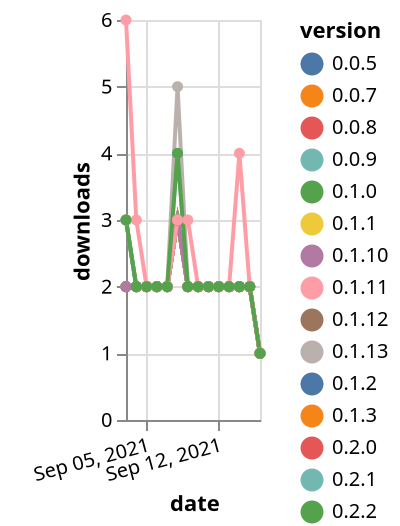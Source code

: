 {"$schema": "https://vega.github.io/schema/vega-lite/v5.json", "description": "A simple bar chart with embedded data.", "data": {"values": [{"date": "2021-09-03", "total": 647, "delta": 2, "version": "0.2.0"}, {"date": "2021-09-04", "total": 649, "delta": 2, "version": "0.2.0"}, {"date": "2021-09-05", "total": 651, "delta": 2, "version": "0.2.0"}, {"date": "2021-09-06", "total": 653, "delta": 2, "version": "0.2.0"}, {"date": "2021-09-07", "total": 655, "delta": 2, "version": "0.2.0"}, {"date": "2021-09-08", "total": 658, "delta": 3, "version": "0.2.0"}, {"date": "2021-09-09", "total": 660, "delta": 2, "version": "0.2.0"}, {"date": "2021-09-10", "total": 662, "delta": 2, "version": "0.2.0"}, {"date": "2021-09-11", "total": 664, "delta": 2, "version": "0.2.0"}, {"date": "2021-09-12", "total": 666, "delta": 2, "version": "0.2.0"}, {"date": "2021-09-13", "total": 668, "delta": 2, "version": "0.2.0"}, {"date": "2021-09-14", "total": 670, "delta": 2, "version": "0.2.0"}, {"date": "2021-09-15", "total": 672, "delta": 2, "version": "0.2.0"}, {"date": "2021-09-16", "total": 673, "delta": 1, "version": "0.2.0"}, {"date": "2021-09-03", "total": 1763, "delta": 2, "version": "0.1.3"}, {"date": "2021-09-04", "total": 1765, "delta": 2, "version": "0.1.3"}, {"date": "2021-09-05", "total": 1767, "delta": 2, "version": "0.1.3"}, {"date": "2021-09-06", "total": 1769, "delta": 2, "version": "0.1.3"}, {"date": "2021-09-07", "total": 1771, "delta": 2, "version": "0.1.3"}, {"date": "2021-09-08", "total": 1774, "delta": 3, "version": "0.1.3"}, {"date": "2021-09-09", "total": 1776, "delta": 2, "version": "0.1.3"}, {"date": "2021-09-10", "total": 1778, "delta": 2, "version": "0.1.3"}, {"date": "2021-09-11", "total": 1780, "delta": 2, "version": "0.1.3"}, {"date": "2021-09-12", "total": 1782, "delta": 2, "version": "0.1.3"}, {"date": "2021-09-13", "total": 1784, "delta": 2, "version": "0.1.3"}, {"date": "2021-09-14", "total": 1786, "delta": 2, "version": "0.1.3"}, {"date": "2021-09-15", "total": 1788, "delta": 2, "version": "0.1.3"}, {"date": "2021-09-16", "total": 1789, "delta": 1, "version": "0.1.3"}, {"date": "2021-09-03", "total": 1983, "delta": 2, "version": "0.0.5"}, {"date": "2021-09-04", "total": 1985, "delta": 2, "version": "0.0.5"}, {"date": "2021-09-05", "total": 1987, "delta": 2, "version": "0.0.5"}, {"date": "2021-09-06", "total": 1989, "delta": 2, "version": "0.0.5"}, {"date": "2021-09-07", "total": 1991, "delta": 2, "version": "0.0.5"}, {"date": "2021-09-08", "total": 1994, "delta": 3, "version": "0.0.5"}, {"date": "2021-09-09", "total": 1996, "delta": 2, "version": "0.0.5"}, {"date": "2021-09-10", "total": 1998, "delta": 2, "version": "0.0.5"}, {"date": "2021-09-11", "total": 2000, "delta": 2, "version": "0.0.5"}, {"date": "2021-09-12", "total": 2002, "delta": 2, "version": "0.0.5"}, {"date": "2021-09-13", "total": 2004, "delta": 2, "version": "0.0.5"}, {"date": "2021-09-14", "total": 2006, "delta": 2, "version": "0.0.5"}, {"date": "2021-09-15", "total": 2008, "delta": 2, "version": "0.0.5"}, {"date": "2021-09-16", "total": 2009, "delta": 1, "version": "0.0.5"}, {"date": "2021-09-03", "total": 1907, "delta": 2, "version": "0.0.8"}, {"date": "2021-09-04", "total": 1909, "delta": 2, "version": "0.0.8"}, {"date": "2021-09-05", "total": 1911, "delta": 2, "version": "0.0.8"}, {"date": "2021-09-06", "total": 1913, "delta": 2, "version": "0.0.8"}, {"date": "2021-09-07", "total": 1915, "delta": 2, "version": "0.0.8"}, {"date": "2021-09-08", "total": 1918, "delta": 3, "version": "0.0.8"}, {"date": "2021-09-09", "total": 1920, "delta": 2, "version": "0.0.8"}, {"date": "2021-09-10", "total": 1922, "delta": 2, "version": "0.0.8"}, {"date": "2021-09-11", "total": 1924, "delta": 2, "version": "0.0.8"}, {"date": "2021-09-12", "total": 1926, "delta": 2, "version": "0.0.8"}, {"date": "2021-09-13", "total": 1928, "delta": 2, "version": "0.0.8"}, {"date": "2021-09-14", "total": 1930, "delta": 2, "version": "0.0.8"}, {"date": "2021-09-15", "total": 1932, "delta": 2, "version": "0.0.8"}, {"date": "2021-09-16", "total": 1933, "delta": 1, "version": "0.0.8"}, {"date": "2021-09-03", "total": 215, "delta": 3, "version": "0.2.3"}, {"date": "2021-09-04", "total": 217, "delta": 2, "version": "0.2.3"}, {"date": "2021-09-05", "total": 219, "delta": 2, "version": "0.2.3"}, {"date": "2021-09-06", "total": 221, "delta": 2, "version": "0.2.3"}, {"date": "2021-09-07", "total": 223, "delta": 2, "version": "0.2.3"}, {"date": "2021-09-08", "total": 226, "delta": 3, "version": "0.2.3"}, {"date": "2021-09-09", "total": 228, "delta": 2, "version": "0.2.3"}, {"date": "2021-09-10", "total": 230, "delta": 2, "version": "0.2.3"}, {"date": "2021-09-11", "total": 232, "delta": 2, "version": "0.2.3"}, {"date": "2021-09-12", "total": 234, "delta": 2, "version": "0.2.3"}, {"date": "2021-09-13", "total": 236, "delta": 2, "version": "0.2.3"}, {"date": "2021-09-14", "total": 238, "delta": 2, "version": "0.2.3"}, {"date": "2021-09-15", "total": 240, "delta": 2, "version": "0.2.3"}, {"date": "2021-09-16", "total": 241, "delta": 1, "version": "0.2.3"}, {"date": "2021-09-03", "total": 1780, "delta": 2, "version": "0.1.2"}, {"date": "2021-09-04", "total": 1782, "delta": 2, "version": "0.1.2"}, {"date": "2021-09-05", "total": 1784, "delta": 2, "version": "0.1.2"}, {"date": "2021-09-06", "total": 1786, "delta": 2, "version": "0.1.2"}, {"date": "2021-09-07", "total": 1788, "delta": 2, "version": "0.1.2"}, {"date": "2021-09-08", "total": 1791, "delta": 3, "version": "0.1.2"}, {"date": "2021-09-09", "total": 1793, "delta": 2, "version": "0.1.2"}, {"date": "2021-09-10", "total": 1795, "delta": 2, "version": "0.1.2"}, {"date": "2021-09-11", "total": 1797, "delta": 2, "version": "0.1.2"}, {"date": "2021-09-12", "total": 1799, "delta": 2, "version": "0.1.2"}, {"date": "2021-09-13", "total": 1801, "delta": 2, "version": "0.1.2"}, {"date": "2021-09-14", "total": 1803, "delta": 2, "version": "0.1.2"}, {"date": "2021-09-15", "total": 1805, "delta": 2, "version": "0.1.2"}, {"date": "2021-09-16", "total": 1806, "delta": 1, "version": "0.1.2"}, {"date": "2021-09-03", "total": 811, "delta": 2, "version": "0.1.12"}, {"date": "2021-09-04", "total": 813, "delta": 2, "version": "0.1.12"}, {"date": "2021-09-05", "total": 815, "delta": 2, "version": "0.1.12"}, {"date": "2021-09-06", "total": 817, "delta": 2, "version": "0.1.12"}, {"date": "2021-09-07", "total": 819, "delta": 2, "version": "0.1.12"}, {"date": "2021-09-08", "total": 822, "delta": 3, "version": "0.1.12"}, {"date": "2021-09-09", "total": 824, "delta": 2, "version": "0.1.12"}, {"date": "2021-09-10", "total": 826, "delta": 2, "version": "0.1.12"}, {"date": "2021-09-11", "total": 828, "delta": 2, "version": "0.1.12"}, {"date": "2021-09-12", "total": 830, "delta": 2, "version": "0.1.12"}, {"date": "2021-09-13", "total": 832, "delta": 2, "version": "0.1.12"}, {"date": "2021-09-14", "total": 834, "delta": 2, "version": "0.1.12"}, {"date": "2021-09-15", "total": 836, "delta": 2, "version": "0.1.12"}, {"date": "2021-09-16", "total": 837, "delta": 1, "version": "0.1.12"}, {"date": "2021-09-03", "total": 207, "delta": 3, "version": "0.2.4"}, {"date": "2021-09-04", "total": 209, "delta": 2, "version": "0.2.4"}, {"date": "2021-09-05", "total": 211, "delta": 2, "version": "0.2.4"}, {"date": "2021-09-06", "total": 213, "delta": 2, "version": "0.2.4"}, {"date": "2021-09-07", "total": 215, "delta": 2, "version": "0.2.4"}, {"date": "2021-09-08", "total": 218, "delta": 3, "version": "0.2.4"}, {"date": "2021-09-09", "total": 220, "delta": 2, "version": "0.2.4"}, {"date": "2021-09-10", "total": 222, "delta": 2, "version": "0.2.4"}, {"date": "2021-09-11", "total": 224, "delta": 2, "version": "0.2.4"}, {"date": "2021-09-12", "total": 226, "delta": 2, "version": "0.2.4"}, {"date": "2021-09-13", "total": 228, "delta": 2, "version": "0.2.4"}, {"date": "2021-09-14", "total": 230, "delta": 2, "version": "0.2.4"}, {"date": "2021-09-15", "total": 232, "delta": 2, "version": "0.2.4"}, {"date": "2021-09-16", "total": 233, "delta": 1, "version": "0.2.4"}, {"date": "2021-09-03", "total": 604, "delta": 3, "version": "0.2.1"}, {"date": "2021-09-04", "total": 606, "delta": 2, "version": "0.2.1"}, {"date": "2021-09-05", "total": 608, "delta": 2, "version": "0.2.1"}, {"date": "2021-09-06", "total": 610, "delta": 2, "version": "0.2.1"}, {"date": "2021-09-07", "total": 612, "delta": 2, "version": "0.2.1"}, {"date": "2021-09-08", "total": 616, "delta": 4, "version": "0.2.1"}, {"date": "2021-09-09", "total": 618, "delta": 2, "version": "0.2.1"}, {"date": "2021-09-10", "total": 620, "delta": 2, "version": "0.2.1"}, {"date": "2021-09-11", "total": 622, "delta": 2, "version": "0.2.1"}, {"date": "2021-09-12", "total": 624, "delta": 2, "version": "0.2.1"}, {"date": "2021-09-13", "total": 626, "delta": 2, "version": "0.2.1"}, {"date": "2021-09-14", "total": 628, "delta": 2, "version": "0.2.1"}, {"date": "2021-09-15", "total": 630, "delta": 2, "version": "0.2.1"}, {"date": "2021-09-16", "total": 631, "delta": 1, "version": "0.2.1"}, {"date": "2021-09-03", "total": 1934, "delta": 2, "version": "0.0.7"}, {"date": "2021-09-04", "total": 1936, "delta": 2, "version": "0.0.7"}, {"date": "2021-09-05", "total": 1938, "delta": 2, "version": "0.0.7"}, {"date": "2021-09-06", "total": 1940, "delta": 2, "version": "0.0.7"}, {"date": "2021-09-07", "total": 1942, "delta": 2, "version": "0.0.7"}, {"date": "2021-09-08", "total": 1945, "delta": 3, "version": "0.0.7"}, {"date": "2021-09-09", "total": 1947, "delta": 2, "version": "0.0.7"}, {"date": "2021-09-10", "total": 1949, "delta": 2, "version": "0.0.7"}, {"date": "2021-09-11", "total": 1951, "delta": 2, "version": "0.0.7"}, {"date": "2021-09-12", "total": 1953, "delta": 2, "version": "0.0.7"}, {"date": "2021-09-13", "total": 1955, "delta": 2, "version": "0.0.7"}, {"date": "2021-09-14", "total": 1957, "delta": 2, "version": "0.0.7"}, {"date": "2021-09-15", "total": 1959, "delta": 2, "version": "0.0.7"}, {"date": "2021-09-16", "total": 1960, "delta": 1, "version": "0.0.7"}, {"date": "2021-09-03", "total": 1906, "delta": 2, "version": "0.0.9"}, {"date": "2021-09-04", "total": 1908, "delta": 2, "version": "0.0.9"}, {"date": "2021-09-05", "total": 1910, "delta": 2, "version": "0.0.9"}, {"date": "2021-09-06", "total": 1912, "delta": 2, "version": "0.0.9"}, {"date": "2021-09-07", "total": 1914, "delta": 2, "version": "0.0.9"}, {"date": "2021-09-08", "total": 1917, "delta": 3, "version": "0.0.9"}, {"date": "2021-09-09", "total": 1919, "delta": 2, "version": "0.0.9"}, {"date": "2021-09-10", "total": 1921, "delta": 2, "version": "0.0.9"}, {"date": "2021-09-11", "total": 1923, "delta": 2, "version": "0.0.9"}, {"date": "2021-09-12", "total": 1925, "delta": 2, "version": "0.0.9"}, {"date": "2021-09-13", "total": 1927, "delta": 2, "version": "0.0.9"}, {"date": "2021-09-14", "total": 1929, "delta": 2, "version": "0.0.9"}, {"date": "2021-09-15", "total": 1931, "delta": 2, "version": "0.0.9"}, {"date": "2021-09-16", "total": 1932, "delta": 1, "version": "0.0.9"}, {"date": "2021-09-03", "total": 776, "delta": 2, "version": "0.1.13"}, {"date": "2021-09-04", "total": 778, "delta": 2, "version": "0.1.13"}, {"date": "2021-09-05", "total": 780, "delta": 2, "version": "0.1.13"}, {"date": "2021-09-06", "total": 782, "delta": 2, "version": "0.1.13"}, {"date": "2021-09-07", "total": 784, "delta": 2, "version": "0.1.13"}, {"date": "2021-09-08", "total": 789, "delta": 5, "version": "0.1.13"}, {"date": "2021-09-09", "total": 791, "delta": 2, "version": "0.1.13"}, {"date": "2021-09-10", "total": 793, "delta": 2, "version": "0.1.13"}, {"date": "2021-09-11", "total": 795, "delta": 2, "version": "0.1.13"}, {"date": "2021-09-12", "total": 797, "delta": 2, "version": "0.1.13"}, {"date": "2021-09-13", "total": 799, "delta": 2, "version": "0.1.13"}, {"date": "2021-09-14", "total": 801, "delta": 2, "version": "0.1.13"}, {"date": "2021-09-15", "total": 803, "delta": 2, "version": "0.1.13"}, {"date": "2021-09-16", "total": 804, "delta": 1, "version": "0.1.13"}, {"date": "2021-09-03", "total": 1853, "delta": 2, "version": "0.1.1"}, {"date": "2021-09-04", "total": 1855, "delta": 2, "version": "0.1.1"}, {"date": "2021-09-05", "total": 1857, "delta": 2, "version": "0.1.1"}, {"date": "2021-09-06", "total": 1859, "delta": 2, "version": "0.1.1"}, {"date": "2021-09-07", "total": 1861, "delta": 2, "version": "0.1.1"}, {"date": "2021-09-08", "total": 1864, "delta": 3, "version": "0.1.1"}, {"date": "2021-09-09", "total": 1866, "delta": 2, "version": "0.1.1"}, {"date": "2021-09-10", "total": 1868, "delta": 2, "version": "0.1.1"}, {"date": "2021-09-11", "total": 1870, "delta": 2, "version": "0.1.1"}, {"date": "2021-09-12", "total": 1872, "delta": 2, "version": "0.1.1"}, {"date": "2021-09-13", "total": 1874, "delta": 2, "version": "0.1.1"}, {"date": "2021-09-14", "total": 1876, "delta": 2, "version": "0.1.1"}, {"date": "2021-09-15", "total": 1878, "delta": 2, "version": "0.1.1"}, {"date": "2021-09-16", "total": 1879, "delta": 1, "version": "0.1.1"}, {"date": "2021-09-03", "total": 1166, "delta": 2, "version": "0.1.11"}, {"date": "2021-09-04", "total": 1168, "delta": 2, "version": "0.1.11"}, {"date": "2021-09-05", "total": 1170, "delta": 2, "version": "0.1.11"}, {"date": "2021-09-06", "total": 1172, "delta": 2, "version": "0.1.11"}, {"date": "2021-09-07", "total": 1174, "delta": 2, "version": "0.1.11"}, {"date": "2021-09-08", "total": 1177, "delta": 3, "version": "0.1.11"}, {"date": "2021-09-09", "total": 1179, "delta": 2, "version": "0.1.11"}, {"date": "2021-09-10", "total": 1181, "delta": 2, "version": "0.1.11"}, {"date": "2021-09-11", "total": 1183, "delta": 2, "version": "0.1.11"}, {"date": "2021-09-12", "total": 1185, "delta": 2, "version": "0.1.11"}, {"date": "2021-09-13", "total": 1187, "delta": 2, "version": "0.1.11"}, {"date": "2021-09-14", "total": 1189, "delta": 2, "version": "0.1.11"}, {"date": "2021-09-15", "total": 1191, "delta": 2, "version": "0.1.11"}, {"date": "2021-09-16", "total": 1192, "delta": 1, "version": "0.1.11"}, {"date": "2021-09-03", "total": 1868, "delta": 2, "version": "0.1.0"}, {"date": "2021-09-04", "total": 1870, "delta": 2, "version": "0.1.0"}, {"date": "2021-09-05", "total": 1872, "delta": 2, "version": "0.1.0"}, {"date": "2021-09-06", "total": 1874, "delta": 2, "version": "0.1.0"}, {"date": "2021-09-07", "total": 1876, "delta": 2, "version": "0.1.0"}, {"date": "2021-09-08", "total": 1879, "delta": 3, "version": "0.1.0"}, {"date": "2021-09-09", "total": 1881, "delta": 2, "version": "0.1.0"}, {"date": "2021-09-10", "total": 1883, "delta": 2, "version": "0.1.0"}, {"date": "2021-09-11", "total": 1885, "delta": 2, "version": "0.1.0"}, {"date": "2021-09-12", "total": 1887, "delta": 2, "version": "0.1.0"}, {"date": "2021-09-13", "total": 1889, "delta": 2, "version": "0.1.0"}, {"date": "2021-09-14", "total": 1891, "delta": 2, "version": "0.1.0"}, {"date": "2021-09-15", "total": 1893, "delta": 2, "version": "0.1.0"}, {"date": "2021-09-16", "total": 1894, "delta": 1, "version": "0.1.0"}, {"date": "2021-09-03", "total": 1217, "delta": 2, "version": "0.1.10"}, {"date": "2021-09-04", "total": 1219, "delta": 2, "version": "0.1.10"}, {"date": "2021-09-05", "total": 1221, "delta": 2, "version": "0.1.10"}, {"date": "2021-09-06", "total": 1223, "delta": 2, "version": "0.1.10"}, {"date": "2021-09-07", "total": 1225, "delta": 2, "version": "0.1.10"}, {"date": "2021-09-08", "total": 1228, "delta": 3, "version": "0.1.10"}, {"date": "2021-09-09", "total": 1230, "delta": 2, "version": "0.1.10"}, {"date": "2021-09-10", "total": 1232, "delta": 2, "version": "0.1.10"}, {"date": "2021-09-11", "total": 1234, "delta": 2, "version": "0.1.10"}, {"date": "2021-09-12", "total": 1236, "delta": 2, "version": "0.1.10"}, {"date": "2021-09-13", "total": 1238, "delta": 2, "version": "0.1.10"}, {"date": "2021-09-14", "total": 1240, "delta": 2, "version": "0.1.10"}, {"date": "2021-09-15", "total": 1242, "delta": 2, "version": "0.1.10"}, {"date": "2021-09-16", "total": 1243, "delta": 1, "version": "0.1.10"}, {"date": "2021-09-03", "total": 47, "delta": 6, "version": "0.2.5"}, {"date": "2021-09-04", "total": 50, "delta": 3, "version": "0.2.5"}, {"date": "2021-09-05", "total": 52, "delta": 2, "version": "0.2.5"}, {"date": "2021-09-06", "total": 54, "delta": 2, "version": "0.2.5"}, {"date": "2021-09-07", "total": 56, "delta": 2, "version": "0.2.5"}, {"date": "2021-09-08", "total": 59, "delta": 3, "version": "0.2.5"}, {"date": "2021-09-09", "total": 62, "delta": 3, "version": "0.2.5"}, {"date": "2021-09-10", "total": 64, "delta": 2, "version": "0.2.5"}, {"date": "2021-09-11", "total": 66, "delta": 2, "version": "0.2.5"}, {"date": "2021-09-12", "total": 68, "delta": 2, "version": "0.2.5"}, {"date": "2021-09-13", "total": 70, "delta": 2, "version": "0.2.5"}, {"date": "2021-09-14", "total": 74, "delta": 4, "version": "0.2.5"}, {"date": "2021-09-15", "total": 76, "delta": 2, "version": "0.2.5"}, {"date": "2021-09-16", "total": 77, "delta": 1, "version": "0.2.5"}, {"date": "2021-09-03", "total": 271, "delta": 3, "version": "0.2.2"}, {"date": "2021-09-04", "total": 273, "delta": 2, "version": "0.2.2"}, {"date": "2021-09-05", "total": 275, "delta": 2, "version": "0.2.2"}, {"date": "2021-09-06", "total": 277, "delta": 2, "version": "0.2.2"}, {"date": "2021-09-07", "total": 279, "delta": 2, "version": "0.2.2"}, {"date": "2021-09-08", "total": 283, "delta": 4, "version": "0.2.2"}, {"date": "2021-09-09", "total": 285, "delta": 2, "version": "0.2.2"}, {"date": "2021-09-10", "total": 287, "delta": 2, "version": "0.2.2"}, {"date": "2021-09-11", "total": 289, "delta": 2, "version": "0.2.2"}, {"date": "2021-09-12", "total": 291, "delta": 2, "version": "0.2.2"}, {"date": "2021-09-13", "total": 293, "delta": 2, "version": "0.2.2"}, {"date": "2021-09-14", "total": 295, "delta": 2, "version": "0.2.2"}, {"date": "2021-09-15", "total": 297, "delta": 2, "version": "0.2.2"}, {"date": "2021-09-16", "total": 298, "delta": 1, "version": "0.2.2"}]}, "width": "container", "mark": {"type": "line", "point": {"filled": true}}, "encoding": {"x": {"field": "date", "type": "temporal", "timeUnit": "yearmonthdate", "title": "date", "axis": {"labelAngle": -15}}, "y": {"field": "delta", "type": "quantitative", "title": "downloads"}, "color": {"field": "version", "type": "nominal"}, "tooltip": {"field": "delta"}}}